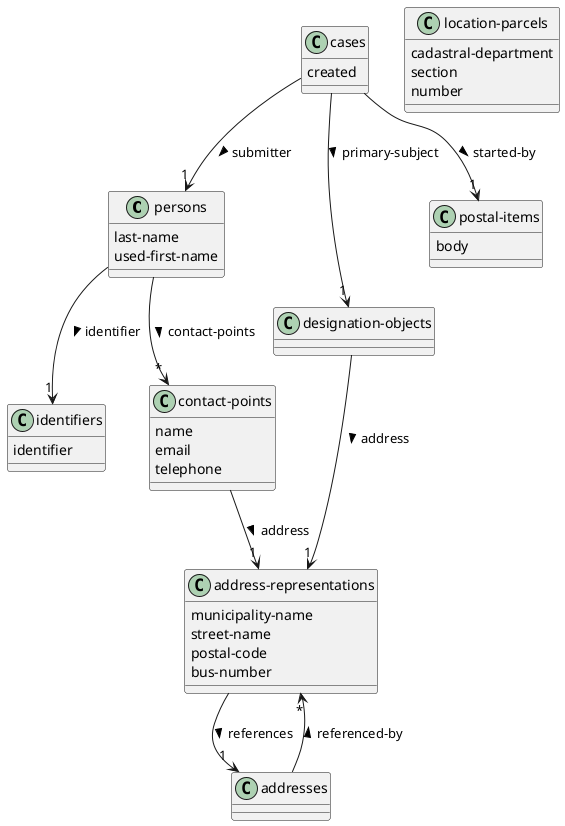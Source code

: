 @startuml
set namespaceSeparator none
class "persons"
"persons" : last-name
"persons" : used-first-name
"persons" --> "1" "identifiers" : identifier > 
"persons" --> "*" "contact-points" : contact-points > 
class "identifiers"
"identifiers" : identifier
class "designation-objects"
"designation-objects" --> "1" "address-representations" : address > 
class "postal-items"
"postal-items" : body
class "addresses"
"addresses" --> "*" "address-representations" : referenced-by > 
class "location-parcels"
"location-parcels" : cadastral-department
"location-parcels" : section
"location-parcels" : number
class "address-representations"
"address-representations" : municipality-name
"address-representations" : street-name
"address-representations" : postal-code
"address-representations" : bus-number
"address-representations" --> "1" "addresses" : references > 
class "cases"
"cases" : created
"cases" --> "1" "postal-items" : started-by > 
"cases" --> "1" "persons" : submitter > 
"cases" --> "1" "designation-objects" : primary-subject > 
class "contact-points"
"contact-points" : name
"contact-points" : email
"contact-points" : telephone
"contact-points" --> "1" "address-representations" : address > 
@enduml
